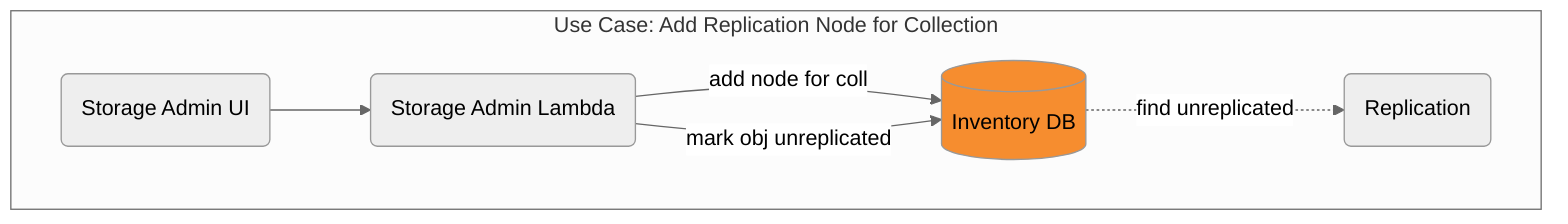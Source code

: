 %%{init: {'theme': 'neutral', 'securityLevel': 'loose', 'themeVariables': {'fontFamily': 'arial'}}}%%
graph TD
  SAUI("Storage Admin UI")
  SA("Storage Admin Lambda")
  RDS[(Inventory DB)]
  REPLIC(Replication)


  subgraph "Use Case: Add Replication Node for Collection"
    SAUI-->SA
    SA-->|"add node for coll"|RDS
    SA-->|"mark obj unreplicated"|RDS
    RDS-.->|"find unreplicated"|REPLIC
  end

  style RDS fill:#F68D2F